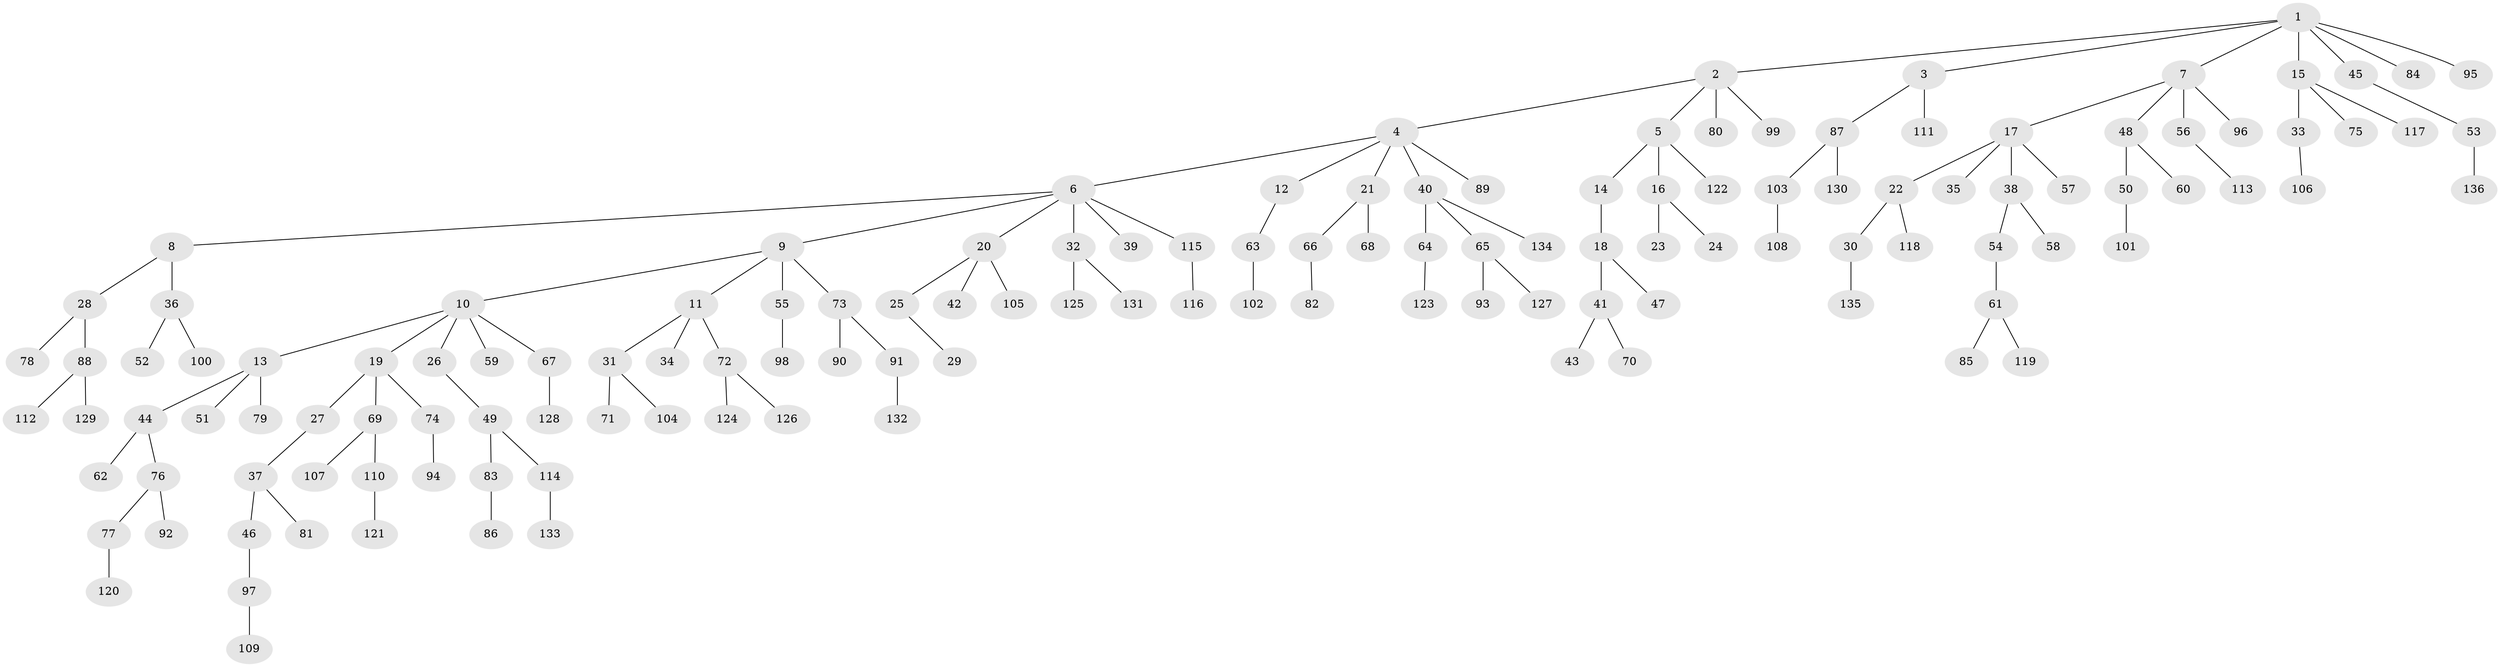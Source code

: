 // Generated by graph-tools (version 1.1) at 2025/15/03/09/25 04:15:25]
// undirected, 136 vertices, 135 edges
graph export_dot {
graph [start="1"]
  node [color=gray90,style=filled];
  1;
  2;
  3;
  4;
  5;
  6;
  7;
  8;
  9;
  10;
  11;
  12;
  13;
  14;
  15;
  16;
  17;
  18;
  19;
  20;
  21;
  22;
  23;
  24;
  25;
  26;
  27;
  28;
  29;
  30;
  31;
  32;
  33;
  34;
  35;
  36;
  37;
  38;
  39;
  40;
  41;
  42;
  43;
  44;
  45;
  46;
  47;
  48;
  49;
  50;
  51;
  52;
  53;
  54;
  55;
  56;
  57;
  58;
  59;
  60;
  61;
  62;
  63;
  64;
  65;
  66;
  67;
  68;
  69;
  70;
  71;
  72;
  73;
  74;
  75;
  76;
  77;
  78;
  79;
  80;
  81;
  82;
  83;
  84;
  85;
  86;
  87;
  88;
  89;
  90;
  91;
  92;
  93;
  94;
  95;
  96;
  97;
  98;
  99;
  100;
  101;
  102;
  103;
  104;
  105;
  106;
  107;
  108;
  109;
  110;
  111;
  112;
  113;
  114;
  115;
  116;
  117;
  118;
  119;
  120;
  121;
  122;
  123;
  124;
  125;
  126;
  127;
  128;
  129;
  130;
  131;
  132;
  133;
  134;
  135;
  136;
  1 -- 2;
  1 -- 3;
  1 -- 7;
  1 -- 15;
  1 -- 45;
  1 -- 84;
  1 -- 95;
  2 -- 4;
  2 -- 5;
  2 -- 80;
  2 -- 99;
  3 -- 87;
  3 -- 111;
  4 -- 6;
  4 -- 12;
  4 -- 21;
  4 -- 40;
  4 -- 89;
  5 -- 14;
  5 -- 16;
  5 -- 122;
  6 -- 8;
  6 -- 9;
  6 -- 20;
  6 -- 32;
  6 -- 39;
  6 -- 115;
  7 -- 17;
  7 -- 48;
  7 -- 56;
  7 -- 96;
  8 -- 28;
  8 -- 36;
  9 -- 10;
  9 -- 11;
  9 -- 55;
  9 -- 73;
  10 -- 13;
  10 -- 19;
  10 -- 26;
  10 -- 59;
  10 -- 67;
  11 -- 31;
  11 -- 34;
  11 -- 72;
  12 -- 63;
  13 -- 44;
  13 -- 51;
  13 -- 79;
  14 -- 18;
  15 -- 33;
  15 -- 75;
  15 -- 117;
  16 -- 23;
  16 -- 24;
  17 -- 22;
  17 -- 35;
  17 -- 38;
  17 -- 57;
  18 -- 41;
  18 -- 47;
  19 -- 27;
  19 -- 69;
  19 -- 74;
  20 -- 25;
  20 -- 42;
  20 -- 105;
  21 -- 66;
  21 -- 68;
  22 -- 30;
  22 -- 118;
  25 -- 29;
  26 -- 49;
  27 -- 37;
  28 -- 78;
  28 -- 88;
  30 -- 135;
  31 -- 71;
  31 -- 104;
  32 -- 125;
  32 -- 131;
  33 -- 106;
  36 -- 52;
  36 -- 100;
  37 -- 46;
  37 -- 81;
  38 -- 54;
  38 -- 58;
  40 -- 64;
  40 -- 65;
  40 -- 134;
  41 -- 43;
  41 -- 70;
  44 -- 62;
  44 -- 76;
  45 -- 53;
  46 -- 97;
  48 -- 50;
  48 -- 60;
  49 -- 83;
  49 -- 114;
  50 -- 101;
  53 -- 136;
  54 -- 61;
  55 -- 98;
  56 -- 113;
  61 -- 85;
  61 -- 119;
  63 -- 102;
  64 -- 123;
  65 -- 93;
  65 -- 127;
  66 -- 82;
  67 -- 128;
  69 -- 107;
  69 -- 110;
  72 -- 124;
  72 -- 126;
  73 -- 90;
  73 -- 91;
  74 -- 94;
  76 -- 77;
  76 -- 92;
  77 -- 120;
  83 -- 86;
  87 -- 103;
  87 -- 130;
  88 -- 112;
  88 -- 129;
  91 -- 132;
  97 -- 109;
  103 -- 108;
  110 -- 121;
  114 -- 133;
  115 -- 116;
}

